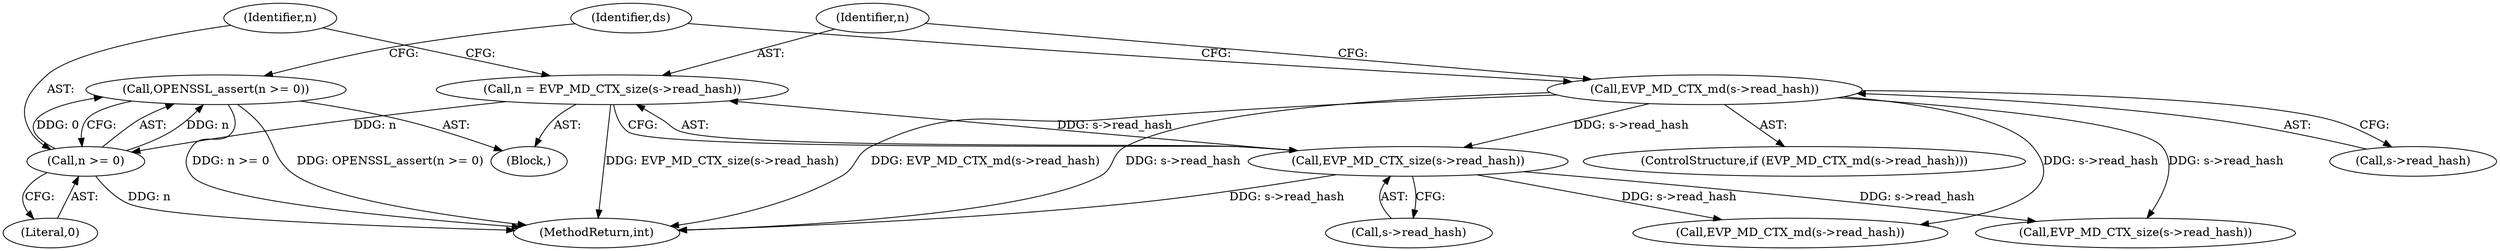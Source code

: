 digraph "0_openssl_4ad93618d26a3ea23d36ad5498ff4f59eff3a4d2_2@API" {
"1000265" [label="(Call,OPENSSL_assert(n >= 0))"];
"1000266" [label="(Call,n >= 0)"];
"1000259" [label="(Call,n = EVP_MD_CTX_size(s->read_hash))"];
"1000261" [label="(Call,EVP_MD_CTX_size(s->read_hash))"];
"1000253" [label="(Call,EVP_MD_CTX_md(s->read_hash))"];
"1000270" [label="(Identifier,ds)"];
"1000252" [label="(ControlStructure,if (EVP_MD_CTX_md(s->read_hash)))"];
"1000266" [label="(Call,n >= 0)"];
"1000262" [label="(Call,s->read_hash)"];
"1000934" [label="(MethodReturn,int)"];
"1000257" [label="(Block,)"];
"1000861" [label="(Call,EVP_MD_CTX_size(s->read_hash))"];
"1000267" [label="(Identifier,n)"];
"1000268" [label="(Literal,0)"];
"1000259" [label="(Call,n = EVP_MD_CTX_size(s->read_hash))"];
"1000260" [label="(Identifier,n)"];
"1000265" [label="(Call,OPENSSL_assert(n >= 0))"];
"1000854" [label="(Call,EVP_MD_CTX_md(s->read_hash))"];
"1000254" [label="(Call,s->read_hash)"];
"1000261" [label="(Call,EVP_MD_CTX_size(s->read_hash))"];
"1000253" [label="(Call,EVP_MD_CTX_md(s->read_hash))"];
"1000265" -> "1000257"  [label="AST: "];
"1000265" -> "1000266"  [label="CFG: "];
"1000266" -> "1000265"  [label="AST: "];
"1000270" -> "1000265"  [label="CFG: "];
"1000265" -> "1000934"  [label="DDG: OPENSSL_assert(n >= 0)"];
"1000265" -> "1000934"  [label="DDG: n >= 0"];
"1000266" -> "1000265"  [label="DDG: n"];
"1000266" -> "1000265"  [label="DDG: 0"];
"1000266" -> "1000268"  [label="CFG: "];
"1000267" -> "1000266"  [label="AST: "];
"1000268" -> "1000266"  [label="AST: "];
"1000266" -> "1000934"  [label="DDG: n"];
"1000259" -> "1000266"  [label="DDG: n"];
"1000259" -> "1000257"  [label="AST: "];
"1000259" -> "1000261"  [label="CFG: "];
"1000260" -> "1000259"  [label="AST: "];
"1000261" -> "1000259"  [label="AST: "];
"1000267" -> "1000259"  [label="CFG: "];
"1000259" -> "1000934"  [label="DDG: EVP_MD_CTX_size(s->read_hash)"];
"1000261" -> "1000259"  [label="DDG: s->read_hash"];
"1000261" -> "1000262"  [label="CFG: "];
"1000262" -> "1000261"  [label="AST: "];
"1000261" -> "1000934"  [label="DDG: s->read_hash"];
"1000253" -> "1000261"  [label="DDG: s->read_hash"];
"1000261" -> "1000854"  [label="DDG: s->read_hash"];
"1000261" -> "1000861"  [label="DDG: s->read_hash"];
"1000253" -> "1000252"  [label="AST: "];
"1000253" -> "1000254"  [label="CFG: "];
"1000254" -> "1000253"  [label="AST: "];
"1000260" -> "1000253"  [label="CFG: "];
"1000270" -> "1000253"  [label="CFG: "];
"1000253" -> "1000934"  [label="DDG: EVP_MD_CTX_md(s->read_hash)"];
"1000253" -> "1000934"  [label="DDG: s->read_hash"];
"1000253" -> "1000854"  [label="DDG: s->read_hash"];
"1000253" -> "1000861"  [label="DDG: s->read_hash"];
}
